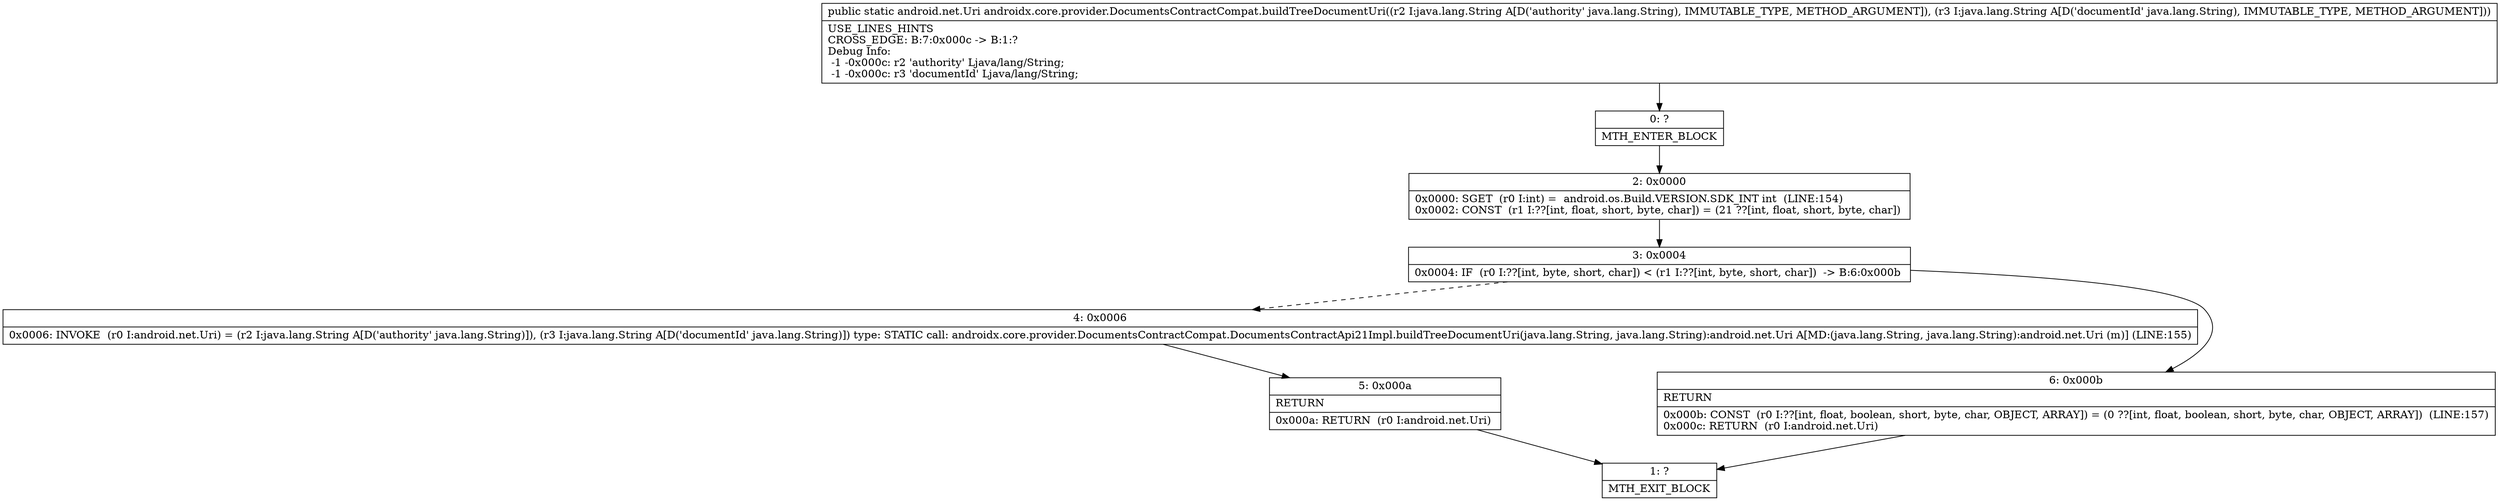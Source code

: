 digraph "CFG forandroidx.core.provider.DocumentsContractCompat.buildTreeDocumentUri(Ljava\/lang\/String;Ljava\/lang\/String;)Landroid\/net\/Uri;" {
Node_0 [shape=record,label="{0\:\ ?|MTH_ENTER_BLOCK\l}"];
Node_2 [shape=record,label="{2\:\ 0x0000|0x0000: SGET  (r0 I:int) =  android.os.Build.VERSION.SDK_INT int  (LINE:154)\l0x0002: CONST  (r1 I:??[int, float, short, byte, char]) = (21 ??[int, float, short, byte, char]) \l}"];
Node_3 [shape=record,label="{3\:\ 0x0004|0x0004: IF  (r0 I:??[int, byte, short, char]) \< (r1 I:??[int, byte, short, char])  \-\> B:6:0x000b \l}"];
Node_4 [shape=record,label="{4\:\ 0x0006|0x0006: INVOKE  (r0 I:android.net.Uri) = (r2 I:java.lang.String A[D('authority' java.lang.String)]), (r3 I:java.lang.String A[D('documentId' java.lang.String)]) type: STATIC call: androidx.core.provider.DocumentsContractCompat.DocumentsContractApi21Impl.buildTreeDocumentUri(java.lang.String, java.lang.String):android.net.Uri A[MD:(java.lang.String, java.lang.String):android.net.Uri (m)] (LINE:155)\l}"];
Node_5 [shape=record,label="{5\:\ 0x000a|RETURN\l|0x000a: RETURN  (r0 I:android.net.Uri) \l}"];
Node_1 [shape=record,label="{1\:\ ?|MTH_EXIT_BLOCK\l}"];
Node_6 [shape=record,label="{6\:\ 0x000b|RETURN\l|0x000b: CONST  (r0 I:??[int, float, boolean, short, byte, char, OBJECT, ARRAY]) = (0 ??[int, float, boolean, short, byte, char, OBJECT, ARRAY])  (LINE:157)\l0x000c: RETURN  (r0 I:android.net.Uri) \l}"];
MethodNode[shape=record,label="{public static android.net.Uri androidx.core.provider.DocumentsContractCompat.buildTreeDocumentUri((r2 I:java.lang.String A[D('authority' java.lang.String), IMMUTABLE_TYPE, METHOD_ARGUMENT]), (r3 I:java.lang.String A[D('documentId' java.lang.String), IMMUTABLE_TYPE, METHOD_ARGUMENT]))  | USE_LINES_HINTS\lCROSS_EDGE: B:7:0x000c \-\> B:1:?\lDebug Info:\l  \-1 \-0x000c: r2 'authority' Ljava\/lang\/String;\l  \-1 \-0x000c: r3 'documentId' Ljava\/lang\/String;\l}"];
MethodNode -> Node_0;Node_0 -> Node_2;
Node_2 -> Node_3;
Node_3 -> Node_4[style=dashed];
Node_3 -> Node_6;
Node_4 -> Node_5;
Node_5 -> Node_1;
Node_6 -> Node_1;
}

